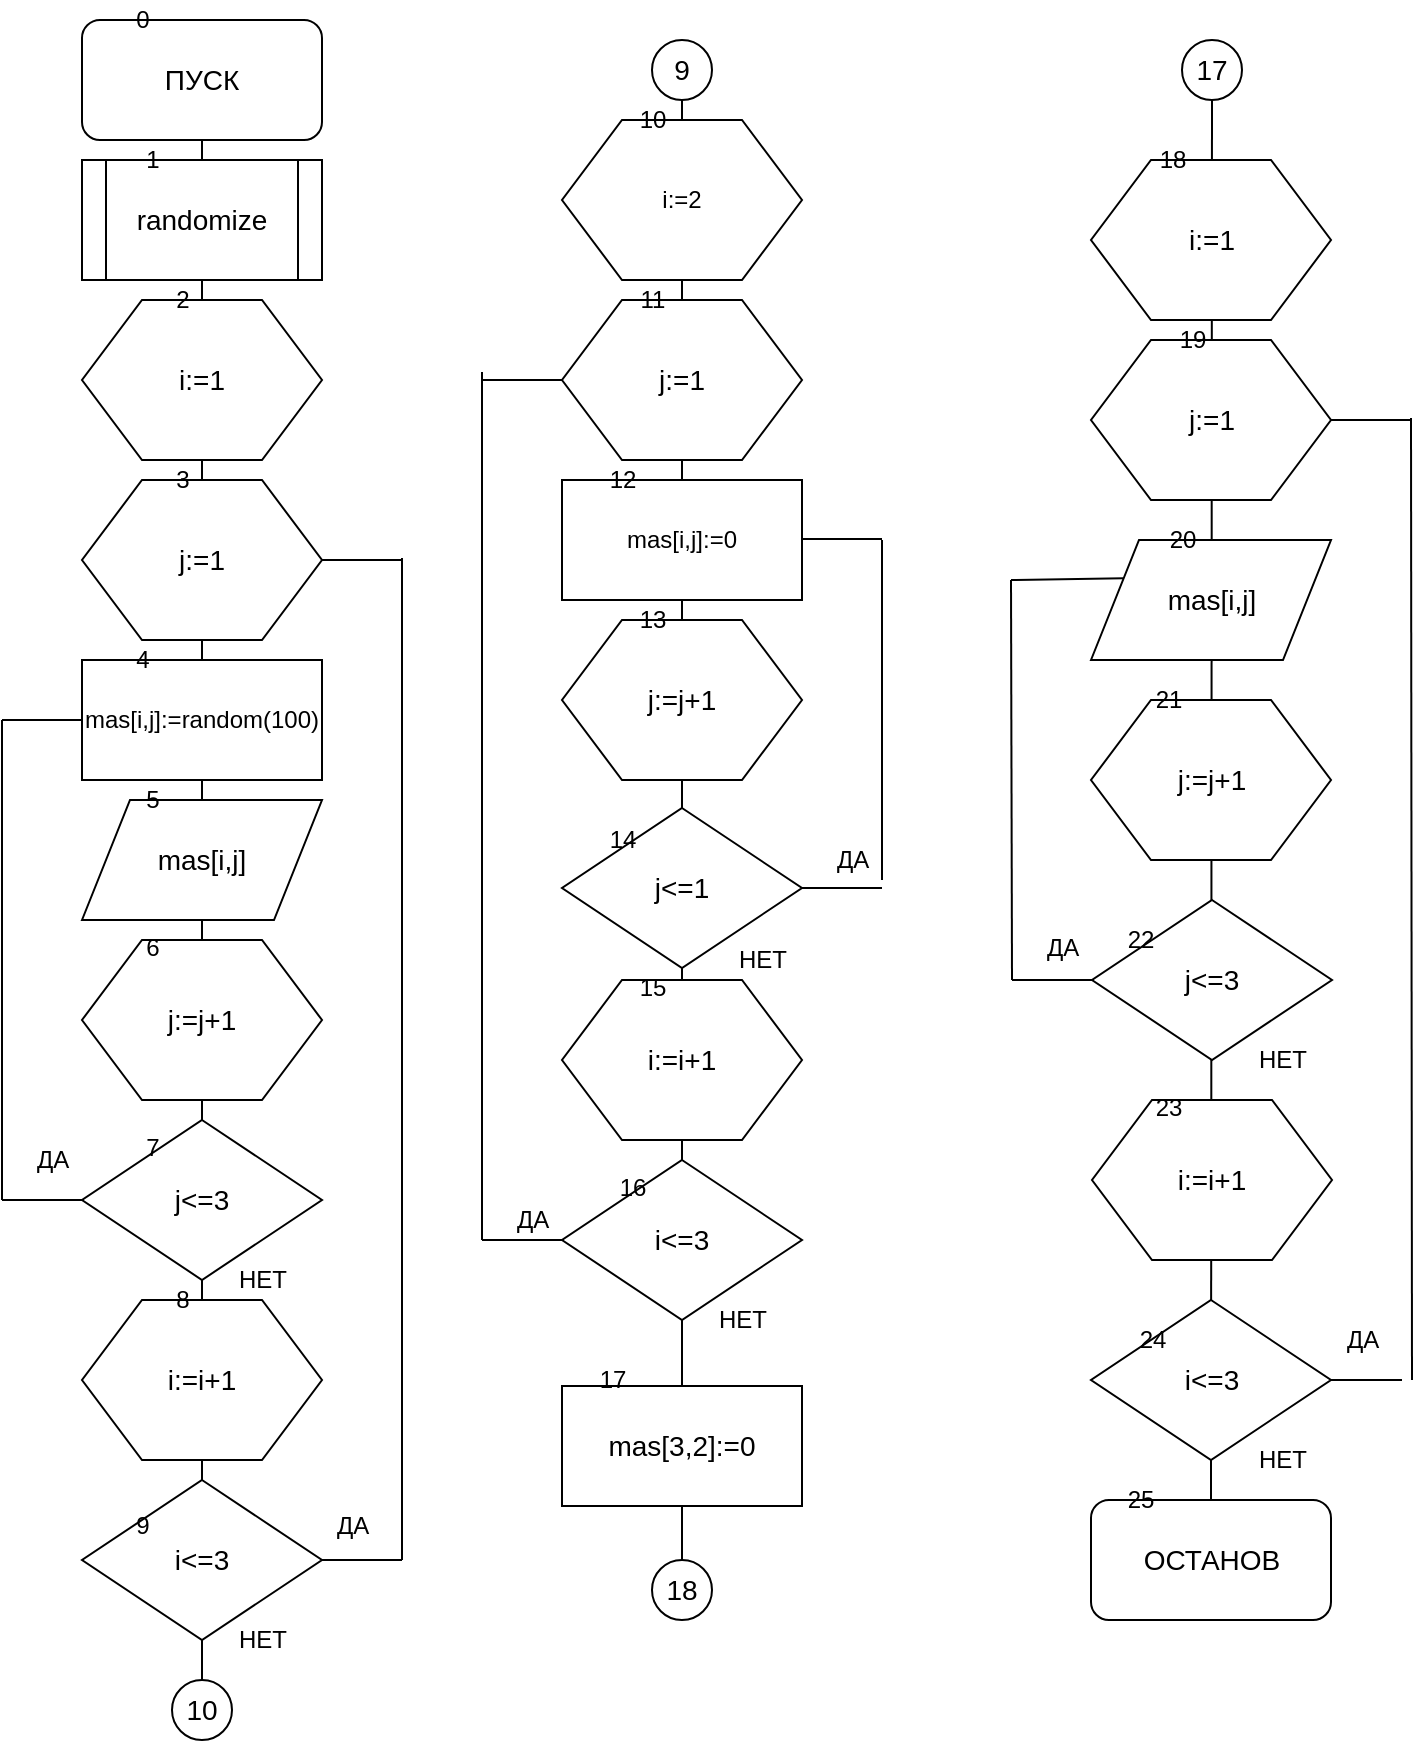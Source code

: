 <mxfile version="12.4.3" type="device" pages="1"><diagram id="Y3E9Fp_Yq6fxHXOzZOcf" name="Page-1"><mxGraphModel dx="1423" dy="843" grid="1" gridSize="10" guides="1" tooltips="1" connect="1" arrows="1" fold="1" page="1" pageScale="1" pageWidth="827" pageHeight="1169" math="0" shadow="0"><root><mxCell id="0"/><mxCell id="1" parent="0"/><mxCell id="x8wOl58FD5YExSFRiWE1-121" value="" style="endArrow=none;html=1;exitX=0.5;exitY=0;exitDx=0;exitDy=0;entryX=0.5;entryY=1;entryDx=0;entryDy=0;" edge="1" parent="1" source="x8wOl58FD5YExSFRiWE1-2" target="x8wOl58FD5YExSFRiWE1-86"><mxGeometry width="50" height="50" relative="1" as="geometry"><mxPoint x="480" y="783" as="sourcePoint"/><mxPoint x="550.711" y="733" as="targetPoint"/></mxGeometry></mxCell><mxCell id="x8wOl58FD5YExSFRiWE1-32" value="" style="endArrow=none;html=1;entryX=0.5;entryY=1;entryDx=0;entryDy=0;" edge="1" parent="1" target="x8wOl58FD5YExSFRiWE1-24"><mxGeometry width="50" height="50" relative="1" as="geometry"><mxPoint x="420" y="790" as="sourcePoint"/><mxPoint x="560" y="510" as="targetPoint"/></mxGeometry></mxCell><mxCell id="x8wOl58FD5YExSFRiWE1-18" value="" style="endArrow=none;html=1;exitX=0.5;exitY=1;exitDx=0;exitDy=0;" edge="1" parent="1" source="x8wOl58FD5YExSFRiWE1-1"><mxGeometry width="50" height="50" relative="1" as="geometry"><mxPoint x="100" y="920" as="sourcePoint"/><mxPoint x="180" y="850" as="targetPoint"/></mxGeometry></mxCell><mxCell id="x8wOl58FD5YExSFRiWE1-1" value="&lt;font style=&quot;font-size: 14px&quot;&gt;ПУСК&lt;/font&gt;" style="rounded=1;whiteSpace=wrap;html=1;" vertex="1" parent="1"><mxGeometry x="120" y="20" width="120" height="60" as="geometry"/></mxCell><mxCell id="x8wOl58FD5YExSFRiWE1-2" value="&lt;font style=&quot;font-size: 14px&quot;&gt;ОСТАНОВ&lt;/font&gt;" style="rounded=1;whiteSpace=wrap;html=1;" vertex="1" parent="1"><mxGeometry x="624.5" y="760" width="120" height="60" as="geometry"/></mxCell><mxCell id="x8wOl58FD5YExSFRiWE1-3" value="&lt;font style=&quot;font-size: 14px&quot;&gt;randomize&lt;/font&gt;" style="shape=process;whiteSpace=wrap;html=1;backgroundOutline=1;" vertex="1" parent="1"><mxGeometry x="120" y="90" width="120" height="60" as="geometry"/></mxCell><mxCell id="x8wOl58FD5YExSFRiWE1-4" value="&lt;div style=&quot;font-size: 14px&quot;&gt;&lt;span&gt;i:=1&lt;/span&gt;&lt;br&gt;&lt;/div&gt;" style="shape=hexagon;perimeter=hexagonPerimeter2;whiteSpace=wrap;html=1;" vertex="1" parent="1"><mxGeometry x="120" y="160" width="120" height="80" as="geometry"/></mxCell><mxCell id="x8wOl58FD5YExSFRiWE1-5" value="&lt;font style=&quot;font-size: 14px&quot;&gt;j:=1&lt;/font&gt;" style="shape=hexagon;perimeter=hexagonPerimeter2;whiteSpace=wrap;html=1;" vertex="1" parent="1"><mxGeometry x="120" y="250" width="120" height="80" as="geometry"/></mxCell><mxCell id="x8wOl58FD5YExSFRiWE1-6" value="mas[i,j]:=random(100)" style="rounded=0;whiteSpace=wrap;html=1;" vertex="1" parent="1"><mxGeometry x="120" y="340" width="120" height="60" as="geometry"/></mxCell><mxCell id="x8wOl58FD5YExSFRiWE1-7" value="&lt;font style=&quot;font-size: 14px&quot;&gt;mas[i,j]&lt;/font&gt;" style="shape=parallelogram;perimeter=parallelogramPerimeter;whiteSpace=wrap;html=1;" vertex="1" parent="1"><mxGeometry x="120" y="410" width="120" height="60" as="geometry"/></mxCell><mxCell id="x8wOl58FD5YExSFRiWE1-8" value="&lt;font style=&quot;font-size: 14px&quot;&gt;j:=j+1&lt;/font&gt;" style="shape=hexagon;perimeter=hexagonPerimeter2;whiteSpace=wrap;html=1;" vertex="1" parent="1"><mxGeometry x="120" y="480" width="120" height="80" as="geometry"/></mxCell><mxCell id="x8wOl58FD5YExSFRiWE1-9" value="&lt;font style=&quot;font-size: 14px&quot;&gt;j&amp;lt;=3&lt;/font&gt;" style="rhombus;whiteSpace=wrap;html=1;" vertex="1" parent="1"><mxGeometry x="120" y="570" width="120" height="80" as="geometry"/></mxCell><mxCell id="x8wOl58FD5YExSFRiWE1-10" value="&lt;font style=&quot;font-size: 14px&quot;&gt;i:=i+1&lt;/font&gt;" style="shape=hexagon;perimeter=hexagonPerimeter2;whiteSpace=wrap;html=1;" vertex="1" parent="1"><mxGeometry x="120" y="660" width="120" height="80" as="geometry"/></mxCell><mxCell id="x8wOl58FD5YExSFRiWE1-11" value="&lt;font style=&quot;font-size: 14px&quot;&gt;i&amp;lt;=3&lt;/font&gt;" style="rhombus;whiteSpace=wrap;html=1;" vertex="1" parent="1"><mxGeometry x="120" y="750" width="120" height="80" as="geometry"/></mxCell><mxCell id="x8wOl58FD5YExSFRiWE1-12" value="" style="endArrow=none;html=1;entryX=1;entryY=0.5;entryDx=0;entryDy=0;" edge="1" parent="1" target="x8wOl58FD5YExSFRiWE1-11"><mxGeometry width="50" height="50" relative="1" as="geometry"><mxPoint x="280" y="790" as="sourcePoint"/><mxPoint x="300" y="800" as="targetPoint"/></mxGeometry></mxCell><mxCell id="x8wOl58FD5YExSFRiWE1-13" value="" style="endArrow=none;html=1;" edge="1" parent="1"><mxGeometry width="50" height="50" relative="1" as="geometry"><mxPoint x="280" y="289" as="sourcePoint"/><mxPoint x="280" y="790" as="targetPoint"/></mxGeometry></mxCell><mxCell id="x8wOl58FD5YExSFRiWE1-14" value="" style="endArrow=none;html=1;exitX=1;exitY=0.5;exitDx=0;exitDy=0;" edge="1" parent="1" source="x8wOl58FD5YExSFRiWE1-5"><mxGeometry width="50" height="50" relative="1" as="geometry"><mxPoint x="230" y="290" as="sourcePoint"/><mxPoint x="280" y="290" as="targetPoint"/></mxGeometry></mxCell><mxCell id="x8wOl58FD5YExSFRiWE1-15" value="" style="endArrow=none;html=1;entryX=0;entryY=0.5;entryDx=0;entryDy=0;" edge="1" parent="1" target="x8wOl58FD5YExSFRiWE1-9"><mxGeometry width="50" height="50" relative="1" as="geometry"><mxPoint x="80" y="610" as="sourcePoint"/><mxPoint x="90" y="580" as="targetPoint"/></mxGeometry></mxCell><mxCell id="x8wOl58FD5YExSFRiWE1-16" value="" style="endArrow=none;html=1;" edge="1" parent="1"><mxGeometry width="50" height="50" relative="1" as="geometry"><mxPoint x="80" y="370" as="sourcePoint"/><mxPoint x="80" y="610" as="targetPoint"/></mxGeometry></mxCell><mxCell id="x8wOl58FD5YExSFRiWE1-17" value="" style="endArrow=none;html=1;exitX=0;exitY=0.5;exitDx=0;exitDy=0;" edge="1" parent="1" source="x8wOl58FD5YExSFRiWE1-6"><mxGeometry width="50" height="50" relative="1" as="geometry"><mxPoint x="50" y="380" as="sourcePoint"/><mxPoint x="80" y="370" as="targetPoint"/></mxGeometry></mxCell><mxCell id="x8wOl58FD5YExSFRiWE1-19" value="ДА" style="text;html=1;align=center;verticalAlign=middle;resizable=0;points=[];;autosize=1;" vertex="1" parent="1"><mxGeometry x="240" y="763" width="30" height="20" as="geometry"/></mxCell><mxCell id="x8wOl58FD5YExSFRiWE1-20" value="ДА" style="text;html=1;align=center;verticalAlign=middle;resizable=0;points=[];;autosize=1;" vertex="1" parent="1"><mxGeometry x="90" y="580" width="30" height="20" as="geometry"/></mxCell><mxCell id="x8wOl58FD5YExSFRiWE1-21" value="НЕТ" style="text;html=1;align=center;verticalAlign=middle;resizable=0;points=[];;autosize=1;" vertex="1" parent="1"><mxGeometry x="190" y="640" width="40" height="20" as="geometry"/></mxCell><mxCell id="x8wOl58FD5YExSFRiWE1-22" value="НЕТ" style="text;html=1;align=center;verticalAlign=middle;resizable=0;points=[];;autosize=1;" vertex="1" parent="1"><mxGeometry x="190" y="820" width="40" height="20" as="geometry"/></mxCell><mxCell id="x8wOl58FD5YExSFRiWE1-23" value="&lt;font style=&quot;font-size: 14px&quot;&gt;10&lt;/font&gt;" style="ellipse;whiteSpace=wrap;html=1;aspect=fixed;" vertex="1" parent="1"><mxGeometry x="165" y="850" width="30" height="30" as="geometry"/></mxCell><mxCell id="x8wOl58FD5YExSFRiWE1-24" value="&lt;font style=&quot;font-size: 14px&quot;&gt;9&lt;/font&gt;" style="ellipse;whiteSpace=wrap;html=1;aspect=fixed;" vertex="1" parent="1"><mxGeometry x="405" y="30" width="30" height="30" as="geometry"/></mxCell><mxCell id="x8wOl58FD5YExSFRiWE1-40" value="0" style="text;html=1;align=center;verticalAlign=middle;resizable=0;points=[];;autosize=1;" vertex="1" parent="1"><mxGeometry x="140" y="10" width="20" height="20" as="geometry"/></mxCell><mxCell id="x8wOl58FD5YExSFRiWE1-41" value="1" style="text;html=1;align=center;verticalAlign=middle;resizable=0;points=[];;autosize=1;" vertex="1" parent="1"><mxGeometry x="145" y="80" width="20" height="20" as="geometry"/></mxCell><mxCell id="x8wOl58FD5YExSFRiWE1-42" value="2" style="text;html=1;align=center;verticalAlign=middle;resizable=0;points=[];;autosize=1;" vertex="1" parent="1"><mxGeometry x="160" y="150" width="20" height="20" as="geometry"/></mxCell><mxCell id="x8wOl58FD5YExSFRiWE1-43" value="3" style="text;html=1;align=center;verticalAlign=middle;resizable=0;points=[];;autosize=1;" vertex="1" parent="1"><mxGeometry x="160" y="240" width="20" height="20" as="geometry"/></mxCell><mxCell id="x8wOl58FD5YExSFRiWE1-44" value="4" style="text;html=1;align=center;verticalAlign=middle;resizable=0;points=[];;autosize=1;" vertex="1" parent="1"><mxGeometry x="140" y="330" width="20" height="20" as="geometry"/></mxCell><mxCell id="x8wOl58FD5YExSFRiWE1-45" value="5" style="text;html=1;align=center;verticalAlign=middle;resizable=0;points=[];;autosize=1;" vertex="1" parent="1"><mxGeometry x="145" y="400" width="20" height="20" as="geometry"/></mxCell><mxCell id="x8wOl58FD5YExSFRiWE1-46" value="6" style="text;html=1;align=center;verticalAlign=middle;resizable=0;points=[];;autosize=1;" vertex="1" parent="1"><mxGeometry x="145" y="474" width="20" height="20" as="geometry"/></mxCell><mxCell id="x8wOl58FD5YExSFRiWE1-47" value="7" style="text;html=1;align=center;verticalAlign=middle;resizable=0;points=[];;autosize=1;" vertex="1" parent="1"><mxGeometry x="145" y="574" width="20" height="20" as="geometry"/></mxCell><mxCell id="x8wOl58FD5YExSFRiWE1-48" value="8" style="text;html=1;align=center;verticalAlign=middle;resizable=0;points=[];;autosize=1;" vertex="1" parent="1"><mxGeometry x="160" y="650" width="20" height="20" as="geometry"/></mxCell><mxCell id="x8wOl58FD5YExSFRiWE1-49" value="9" style="text;html=1;align=center;verticalAlign=middle;resizable=0;points=[];;autosize=1;" vertex="1" parent="1"><mxGeometry x="140" y="763" width="20" height="20" as="geometry"/></mxCell><mxCell id="x8wOl58FD5YExSFRiWE1-59" value="i:=2" style="shape=hexagon;perimeter=hexagonPerimeter2;whiteSpace=wrap;html=1;" vertex="1" parent="1"><mxGeometry x="360" y="70" width="120" height="80" as="geometry"/></mxCell><mxCell id="x8wOl58FD5YExSFRiWE1-60" value="&lt;font style=&quot;font-size: 14px&quot;&gt;j:=1&lt;/font&gt;" style="shape=hexagon;perimeter=hexagonPerimeter2;whiteSpace=wrap;html=1;" vertex="1" parent="1"><mxGeometry x="360" y="160" width="120" height="80" as="geometry"/></mxCell><mxCell id="x8wOl58FD5YExSFRiWE1-61" value="mas[i,j]:=0" style="rounded=0;whiteSpace=wrap;html=1;" vertex="1" parent="1"><mxGeometry x="360" y="250" width="120" height="60" as="geometry"/></mxCell><mxCell id="x8wOl58FD5YExSFRiWE1-62" value="&lt;font style=&quot;font-size: 14px&quot;&gt;j:=j+1&lt;/font&gt;" style="shape=hexagon;perimeter=hexagonPerimeter2;whiteSpace=wrap;html=1;" vertex="1" parent="1"><mxGeometry x="360" y="320" width="120" height="80" as="geometry"/></mxCell><mxCell id="x8wOl58FD5YExSFRiWE1-63" value="&lt;font style=&quot;font-size: 14px&quot;&gt;j&amp;lt;=1&lt;/font&gt;" style="rhombus;whiteSpace=wrap;html=1;" vertex="1" parent="1"><mxGeometry x="360" y="414" width="120" height="80" as="geometry"/></mxCell><mxCell id="x8wOl58FD5YExSFRiWE1-64" value="&lt;font style=&quot;font-size: 14px&quot;&gt;i:=i+1&lt;/font&gt;" style="shape=hexagon;perimeter=hexagonPerimeter2;whiteSpace=wrap;html=1;" vertex="1" parent="1"><mxGeometry x="360" y="500" width="120" height="80" as="geometry"/></mxCell><mxCell id="x8wOl58FD5YExSFRiWE1-65" value="&lt;font style=&quot;font-size: 14px&quot;&gt;mas[3,2]:=0&lt;/font&gt;" style="rounded=0;whiteSpace=wrap;html=1;" vertex="1" parent="1"><mxGeometry x="360" y="703" width="120" height="60" as="geometry"/></mxCell><mxCell id="x8wOl58FD5YExSFRiWE1-66" value="&lt;font style=&quot;font-size: 14px&quot;&gt;i&amp;lt;=3&lt;/font&gt;" style="rhombus;whiteSpace=wrap;html=1;" vertex="1" parent="1"><mxGeometry x="360" y="590" width="120" height="80" as="geometry"/></mxCell><mxCell id="x8wOl58FD5YExSFRiWE1-67" value="" style="endArrow=none;html=1;entryX=0;entryY=0.5;entryDx=0;entryDy=0;" edge="1" parent="1" target="x8wOl58FD5YExSFRiWE1-66"><mxGeometry width="50" height="50" relative="1" as="geometry"><mxPoint x="320" y="630" as="sourcePoint"/><mxPoint x="360" y="530" as="targetPoint"/></mxGeometry></mxCell><mxCell id="x8wOl58FD5YExSFRiWE1-68" value="" style="endArrow=none;html=1;" edge="1" parent="1"><mxGeometry width="50" height="50" relative="1" as="geometry"><mxPoint x="320" y="196" as="sourcePoint"/><mxPoint x="320" y="630" as="targetPoint"/></mxGeometry></mxCell><mxCell id="x8wOl58FD5YExSFRiWE1-69" value="" style="endArrow=none;html=1;entryX=0;entryY=0.5;entryDx=0;entryDy=0;" edge="1" parent="1" target="x8wOl58FD5YExSFRiWE1-60"><mxGeometry width="50" height="50" relative="1" as="geometry"><mxPoint x="320" y="200" as="sourcePoint"/><mxPoint x="360" y="130" as="targetPoint"/></mxGeometry></mxCell><mxCell id="x8wOl58FD5YExSFRiWE1-70" value="" style="endArrow=none;html=1;exitX=1;exitY=0.5;exitDx=0;exitDy=0;" edge="1" parent="1" source="x8wOl58FD5YExSFRiWE1-63"><mxGeometry width="50" height="50" relative="1" as="geometry"><mxPoint x="490" y="470" as="sourcePoint"/><mxPoint x="520" y="454" as="targetPoint"/></mxGeometry></mxCell><mxCell id="x8wOl58FD5YExSFRiWE1-71" value="" style="endArrow=none;html=1;" edge="1" parent="1"><mxGeometry width="50" height="50" relative="1" as="geometry"><mxPoint x="520" y="280" as="sourcePoint"/><mxPoint x="520" y="450" as="targetPoint"/></mxGeometry></mxCell><mxCell id="x8wOl58FD5YExSFRiWE1-72" value="" style="endArrow=none;html=1;exitX=1;exitY=0.5;exitDx=0;exitDy=0;" edge="1" parent="1"><mxGeometry width="50" height="50" relative="1" as="geometry"><mxPoint x="480" y="279.5" as="sourcePoint"/><mxPoint x="520" y="279.5" as="targetPoint"/></mxGeometry></mxCell><mxCell id="x8wOl58FD5YExSFRiWE1-73" value="НЕТ" style="text;html=1;align=center;verticalAlign=middle;resizable=0;points=[];;autosize=1;" vertex="1" parent="1"><mxGeometry x="440" y="480" width="40" height="20" as="geometry"/></mxCell><mxCell id="x8wOl58FD5YExSFRiWE1-74" value="ДА" style="text;html=1;align=center;verticalAlign=middle;resizable=0;points=[];;autosize=1;" vertex="1" parent="1"><mxGeometry x="490" y="430" width="30" height="20" as="geometry"/></mxCell><mxCell id="x8wOl58FD5YExSFRiWE1-75" value="ДА" style="text;html=1;align=center;verticalAlign=middle;resizable=0;points=[];;autosize=1;" vertex="1" parent="1"><mxGeometry x="330" y="610" width="30" height="20" as="geometry"/></mxCell><mxCell id="x8wOl58FD5YExSFRiWE1-76" value="НЕТ" style="text;html=1;align=center;verticalAlign=middle;resizable=0;points=[];;autosize=1;" vertex="1" parent="1"><mxGeometry x="430" y="660" width="40" height="20" as="geometry"/></mxCell><mxCell id="x8wOl58FD5YExSFRiWE1-77" value="10" style="text;html=1;align=center;verticalAlign=middle;resizable=0;points=[];;autosize=1;" vertex="1" parent="1"><mxGeometry x="390" y="60" width="30" height="20" as="geometry"/></mxCell><mxCell id="x8wOl58FD5YExSFRiWE1-78" value="12" style="text;html=1;align=center;verticalAlign=middle;resizable=0;points=[];;autosize=1;" vertex="1" parent="1"><mxGeometry x="375" y="240" width="30" height="20" as="geometry"/></mxCell><mxCell id="x8wOl58FD5YExSFRiWE1-79" value="13" style="text;html=1;align=center;verticalAlign=middle;resizable=0;points=[];;autosize=1;" vertex="1" parent="1"><mxGeometry x="390" y="310" width="30" height="20" as="geometry"/></mxCell><mxCell id="x8wOl58FD5YExSFRiWE1-80" value="11" style="text;html=1;align=center;verticalAlign=middle;resizable=0;points=[];;autosize=1;" vertex="1" parent="1"><mxGeometry x="390" y="150" width="30" height="20" as="geometry"/></mxCell><mxCell id="x8wOl58FD5YExSFRiWE1-81" value="14" style="text;html=1;align=center;verticalAlign=middle;resizable=0;points=[];;autosize=1;" vertex="1" parent="1"><mxGeometry x="375" y="420" width="30" height="20" as="geometry"/></mxCell><mxCell id="x8wOl58FD5YExSFRiWE1-82" value="15" style="text;html=1;align=center;verticalAlign=middle;resizable=0;points=[];;autosize=1;" vertex="1" parent="1"><mxGeometry x="390" y="494" width="30" height="20" as="geometry"/></mxCell><mxCell id="x8wOl58FD5YExSFRiWE1-58" value="16" style="text;html=1;align=center;verticalAlign=middle;resizable=0;points=[];;autosize=1;" vertex="1" parent="1"><mxGeometry x="380" y="594" width="30" height="20" as="geometry"/></mxCell><mxCell id="x8wOl58FD5YExSFRiWE1-83" value="&lt;span style=&quot;font-size: 14px&quot;&gt;18&lt;/span&gt;" style="ellipse;whiteSpace=wrap;html=1;aspect=fixed;" vertex="1" parent="1"><mxGeometry x="405" y="790" width="30" height="30" as="geometry"/></mxCell><mxCell id="x8wOl58FD5YExSFRiWE1-84" value="17" style="text;html=1;align=center;verticalAlign=middle;resizable=0;points=[];;autosize=1;" vertex="1" parent="1"><mxGeometry x="370" y="690" width="30" height="20" as="geometry"/></mxCell><mxCell id="x8wOl58FD5YExSFRiWE1-86" value="&lt;span style=&quot;font-size: 14px&quot;&gt;17&lt;/span&gt;" style="ellipse;whiteSpace=wrap;html=1;aspect=fixed;" vertex="1" parent="1"><mxGeometry x="670" y="30" width="30" height="30" as="geometry"/></mxCell><mxCell id="x8wOl58FD5YExSFRiWE1-87" value="&lt;div style=&quot;font-size: 14px&quot;&gt;&lt;span&gt;i:=1&lt;/span&gt;&lt;br&gt;&lt;/div&gt;" style="shape=hexagon;perimeter=hexagonPerimeter2;whiteSpace=wrap;html=1;" vertex="1" parent="1"><mxGeometry x="624.5" y="90" width="120" height="80" as="geometry"/></mxCell><mxCell id="x8wOl58FD5YExSFRiWE1-88" value="&lt;font style=&quot;font-size: 14px&quot;&gt;j:=1&lt;/font&gt;" style="shape=hexagon;perimeter=hexagonPerimeter2;whiteSpace=wrap;html=1;" vertex="1" parent="1"><mxGeometry x="624.5" y="180" width="120" height="80" as="geometry"/></mxCell><mxCell id="x8wOl58FD5YExSFRiWE1-90" value="&lt;font style=&quot;font-size: 14px&quot;&gt;mas[i,j]&lt;/font&gt;" style="shape=parallelogram;perimeter=parallelogramPerimeter;whiteSpace=wrap;html=1;" vertex="1" parent="1"><mxGeometry x="624.5" y="280" width="120" height="60" as="geometry"/></mxCell><mxCell id="x8wOl58FD5YExSFRiWE1-91" value="&lt;font style=&quot;font-size: 14px&quot;&gt;j:=j+1&lt;/font&gt;" style="shape=hexagon;perimeter=hexagonPerimeter2;whiteSpace=wrap;html=1;" vertex="1" parent="1"><mxGeometry x="624.5" y="360" width="120" height="80" as="geometry"/></mxCell><mxCell id="x8wOl58FD5YExSFRiWE1-92" value="&lt;font style=&quot;font-size: 14px&quot;&gt;j&amp;lt;=3&lt;/font&gt;" style="rhombus;whiteSpace=wrap;html=1;" vertex="1" parent="1"><mxGeometry x="625" y="460" width="120" height="80" as="geometry"/></mxCell><mxCell id="x8wOl58FD5YExSFRiWE1-93" value="&lt;font style=&quot;font-size: 14px&quot;&gt;i:=i+1&lt;/font&gt;" style="shape=hexagon;perimeter=hexagonPerimeter2;whiteSpace=wrap;html=1;" vertex="1" parent="1"><mxGeometry x="625" y="560" width="120" height="80" as="geometry"/></mxCell><mxCell id="x8wOl58FD5YExSFRiWE1-94" value="&lt;font style=&quot;font-size: 14px&quot;&gt;i&amp;lt;=3&lt;/font&gt;" style="rhombus;whiteSpace=wrap;html=1;" vertex="1" parent="1"><mxGeometry x="624.5" y="660" width="120" height="80" as="geometry"/></mxCell><mxCell id="x8wOl58FD5YExSFRiWE1-95" value="" style="endArrow=none;html=1;entryX=1;entryY=0.5;entryDx=0;entryDy=0;" edge="1" parent="1" target="x8wOl58FD5YExSFRiWE1-94"><mxGeometry width="50" height="50" relative="1" as="geometry"><mxPoint x="744.5" y="700" as="sourcePoint"/><mxPoint x="804.5" y="730" as="targetPoint"/></mxGeometry></mxCell><mxCell id="x8wOl58FD5YExSFRiWE1-96" value="" style="endArrow=none;html=1;" edge="1" parent="1"><mxGeometry width="50" height="50" relative="1" as="geometry"><mxPoint x="784.5" y="219" as="sourcePoint"/><mxPoint x="785" y="700" as="targetPoint"/></mxGeometry></mxCell><mxCell id="x8wOl58FD5YExSFRiWE1-97" value="" style="endArrow=none;html=1;exitX=1;exitY=0.5;exitDx=0;exitDy=0;" edge="1" parent="1" source="x8wOl58FD5YExSFRiWE1-88"><mxGeometry width="50" height="50" relative="1" as="geometry"><mxPoint x="734.5" y="220" as="sourcePoint"/><mxPoint x="784.5" y="220" as="targetPoint"/></mxGeometry></mxCell><mxCell id="x8wOl58FD5YExSFRiWE1-98" value="" style="endArrow=none;html=1;entryX=0;entryY=0.5;entryDx=0;entryDy=0;" edge="1" parent="1" target="x8wOl58FD5YExSFRiWE1-92"><mxGeometry width="50" height="50" relative="1" as="geometry"><mxPoint x="585" y="500" as="sourcePoint"/><mxPoint x="594.5" y="510" as="targetPoint"/></mxGeometry></mxCell><mxCell id="x8wOl58FD5YExSFRiWE1-99" value="" style="endArrow=none;html=1;" edge="1" parent="1"><mxGeometry width="50" height="50" relative="1" as="geometry"><mxPoint x="584.5" y="300" as="sourcePoint"/><mxPoint x="585" y="500" as="targetPoint"/></mxGeometry></mxCell><mxCell id="x8wOl58FD5YExSFRiWE1-100" value="" style="endArrow=none;html=1;exitX=0;exitY=0.25;exitDx=0;exitDy=0;" edge="1" parent="1" source="x8wOl58FD5YExSFRiWE1-90"><mxGeometry width="50" height="50" relative="1" as="geometry"><mxPoint x="624.5" y="300" as="sourcePoint"/><mxPoint x="584.5" y="300" as="targetPoint"/></mxGeometry></mxCell><mxCell id="x8wOl58FD5YExSFRiWE1-102" value="ДА" style="text;html=1;align=center;verticalAlign=middle;resizable=0;points=[];;autosize=1;" vertex="1" parent="1"><mxGeometry x="595" y="474" width="30" height="20" as="geometry"/></mxCell><mxCell id="x8wOl58FD5YExSFRiWE1-103" value="НЕТ" style="text;html=1;align=center;verticalAlign=middle;resizable=0;points=[];;autosize=1;" vertex="1" parent="1"><mxGeometry x="700" y="530" width="40" height="20" as="geometry"/></mxCell><mxCell id="x8wOl58FD5YExSFRiWE1-104" value="НЕТ" style="text;html=1;align=center;verticalAlign=middle;resizable=0;points=[];;autosize=1;" vertex="1" parent="1"><mxGeometry x="700" y="730" width="40" height="20" as="geometry"/></mxCell><mxCell id="x8wOl58FD5YExSFRiWE1-105" value="18" style="text;html=1;align=center;verticalAlign=middle;resizable=0;points=[];;autosize=1;" vertex="1" parent="1"><mxGeometry x="649.5" y="80" width="30" height="20" as="geometry"/></mxCell><mxCell id="x8wOl58FD5YExSFRiWE1-106" value="19" style="text;html=1;align=center;verticalAlign=middle;resizable=0;points=[];;autosize=1;" vertex="1" parent="1"><mxGeometry x="659.5" y="170" width="30" height="20" as="geometry"/></mxCell><mxCell id="x8wOl58FD5YExSFRiWE1-108" value="20" style="text;html=1;align=center;verticalAlign=middle;resizable=0;points=[];;autosize=1;" vertex="1" parent="1"><mxGeometry x="654.5" y="270" width="30" height="20" as="geometry"/></mxCell><mxCell id="x8wOl58FD5YExSFRiWE1-115" value="" style="endArrow=none;html=1;exitX=1;exitY=0.5;exitDx=0;exitDy=0;" edge="1" parent="1" source="x8wOl58FD5YExSFRiWE1-94"><mxGeometry width="50" height="50" relative="1" as="geometry"><mxPoint x="785" y="700" as="sourcePoint"/><mxPoint x="780" y="700" as="targetPoint"/></mxGeometry></mxCell><mxCell id="x8wOl58FD5YExSFRiWE1-116" value="21" style="text;html=1;align=center;verticalAlign=middle;resizable=0;points=[];;autosize=1;" vertex="1" parent="1"><mxGeometry x="648" y="350" width="30" height="20" as="geometry"/></mxCell><mxCell id="x8wOl58FD5YExSFRiWE1-117" value="22" style="text;html=1;align=center;verticalAlign=middle;resizable=0;points=[];;autosize=1;" vertex="1" parent="1"><mxGeometry x="634" y="470" width="30" height="20" as="geometry"/></mxCell><mxCell id="x8wOl58FD5YExSFRiWE1-118" value="23" style="text;html=1;align=center;verticalAlign=middle;resizable=0;points=[];;autosize=1;" vertex="1" parent="1"><mxGeometry x="648" y="554" width="30" height="20" as="geometry"/></mxCell><mxCell id="x8wOl58FD5YExSFRiWE1-119" value="24" style="text;html=1;align=center;verticalAlign=middle;resizable=0;points=[];;autosize=1;" vertex="1" parent="1"><mxGeometry x="640" y="670" width="30" height="20" as="geometry"/></mxCell><mxCell id="x8wOl58FD5YExSFRiWE1-120" value="25" style="text;html=1;align=center;verticalAlign=middle;resizable=0;points=[];;autosize=1;" vertex="1" parent="1"><mxGeometry x="634" y="750" width="30" height="20" as="geometry"/></mxCell><mxCell id="x8wOl58FD5YExSFRiWE1-122" value="ДА" style="text;html=1;align=center;verticalAlign=middle;resizable=0;points=[];;autosize=1;" vertex="1" parent="1"><mxGeometry x="745" y="670" width="30" height="20" as="geometry"/></mxCell></root></mxGraphModel></diagram></mxfile>